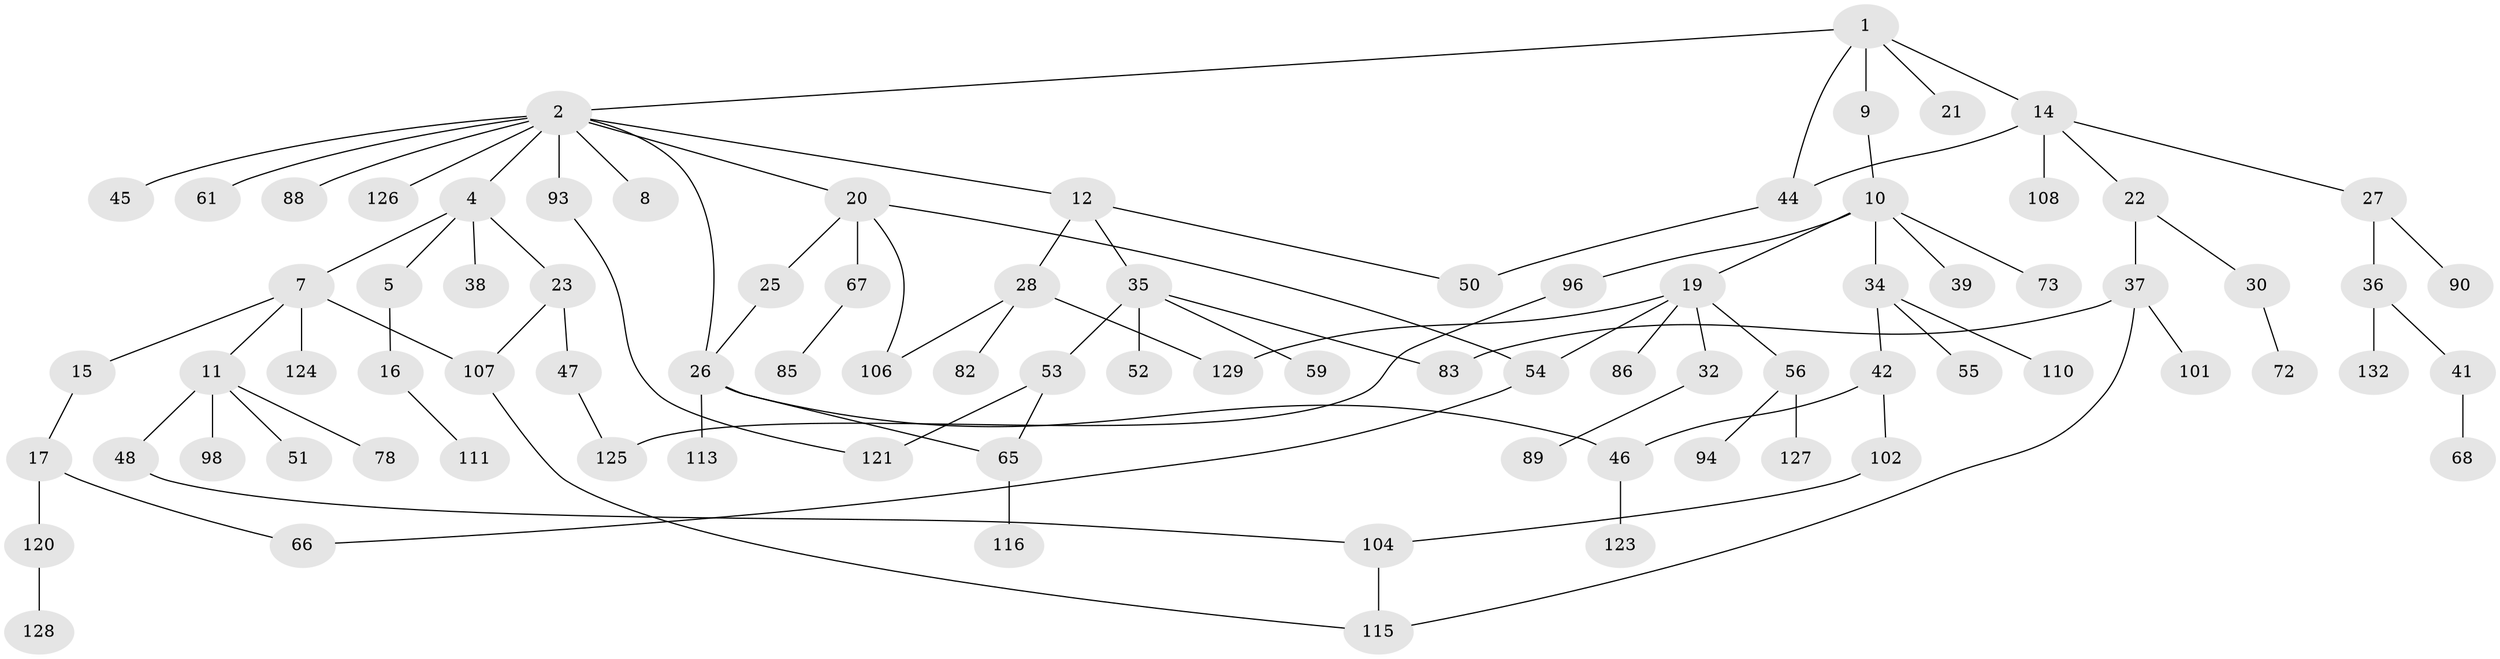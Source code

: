 // original degree distribution, {5: 0.015151515151515152, 8: 0.007575757575757576, 4: 0.12121212121212122, 3: 0.1893939393939394, 1: 0.3560606060606061, 6: 0.015151515151515152, 2: 0.29545454545454547}
// Generated by graph-tools (version 1.1) at 2025/41/03/06/25 10:41:26]
// undirected, 86 vertices, 101 edges
graph export_dot {
graph [start="1"]
  node [color=gray90,style=filled];
  1 [super="+77"];
  2 [super="+3"];
  4 [super="+6"];
  5 [super="+112"];
  7 [super="+84"];
  8;
  9 [super="+63"];
  10 [super="+13"];
  11 [super="+43"];
  12 [super="+24"];
  14 [super="+18"];
  15;
  16 [super="+31"];
  17 [super="+69"];
  19 [super="+29"];
  20 [super="+33"];
  21;
  22;
  23 [super="+60"];
  25 [super="+87"];
  26 [super="+64"];
  27 [super="+81"];
  28 [super="+91"];
  30 [super="+49"];
  32;
  34 [super="+70"];
  35 [super="+40"];
  36 [super="+97"];
  37 [super="+79"];
  38 [super="+57"];
  39;
  41;
  42 [super="+117"];
  44 [super="+76"];
  45;
  46 [super="+75"];
  47 [super="+100"];
  48 [super="+62"];
  50 [super="+58"];
  51;
  52;
  53;
  54 [super="+74"];
  55;
  56 [super="+118"];
  59;
  61;
  65 [super="+71"];
  66;
  67 [super="+80"];
  68 [super="+114"];
  72;
  73;
  78;
  82;
  83;
  85;
  86;
  88;
  89 [super="+92"];
  90;
  93;
  94 [super="+95"];
  96;
  98 [super="+99"];
  101 [super="+130"];
  102 [super="+103"];
  104 [super="+105"];
  106 [super="+119"];
  107 [super="+109"];
  108;
  110;
  111;
  113;
  115;
  116;
  120;
  121 [super="+122"];
  123 [super="+131"];
  124;
  125;
  126;
  127;
  128;
  129;
  132;
  1 -- 2;
  1 -- 9;
  1 -- 14;
  1 -- 21;
  1 -- 44;
  2 -- 8;
  2 -- 20;
  2 -- 45;
  2 -- 88;
  2 -- 93;
  2 -- 126;
  2 -- 4;
  2 -- 26;
  2 -- 12;
  2 -- 61;
  4 -- 5;
  4 -- 38;
  4 -- 7;
  4 -- 23;
  5 -- 16;
  7 -- 11;
  7 -- 15;
  7 -- 107;
  7 -- 124;
  9 -- 10;
  10 -- 19;
  10 -- 39;
  10 -- 73;
  10 -- 96;
  10 -- 34;
  11 -- 48;
  11 -- 98;
  11 -- 51;
  11 -- 78;
  12 -- 28;
  12 -- 50;
  12 -- 35;
  14 -- 27;
  14 -- 108;
  14 -- 22;
  14 -- 44;
  15 -- 17;
  16 -- 111;
  17 -- 66;
  17 -- 120;
  19 -- 32;
  19 -- 54;
  19 -- 56;
  19 -- 129;
  19 -- 86;
  20 -- 25;
  20 -- 67;
  20 -- 54;
  20 -- 106;
  22 -- 30;
  22 -- 37;
  23 -- 47;
  23 -- 107;
  25 -- 26;
  26 -- 46;
  26 -- 65;
  26 -- 113;
  27 -- 36;
  27 -- 90;
  28 -- 82;
  28 -- 106;
  28 -- 129;
  30 -- 72;
  32 -- 89;
  34 -- 42;
  34 -- 55;
  34 -- 110;
  35 -- 59;
  35 -- 83;
  35 -- 52;
  35 -- 53;
  36 -- 41;
  36 -- 132;
  37 -- 115;
  37 -- 83;
  37 -- 101;
  41 -- 68;
  42 -- 102;
  42 -- 46;
  44 -- 50;
  46 -- 123;
  47 -- 125;
  48 -- 104;
  53 -- 65;
  53 -- 121;
  54 -- 66;
  56 -- 94;
  56 -- 127;
  65 -- 116;
  67 -- 85;
  93 -- 121;
  96 -- 125;
  102 -- 104;
  104 -- 115;
  107 -- 115;
  120 -- 128;
}
